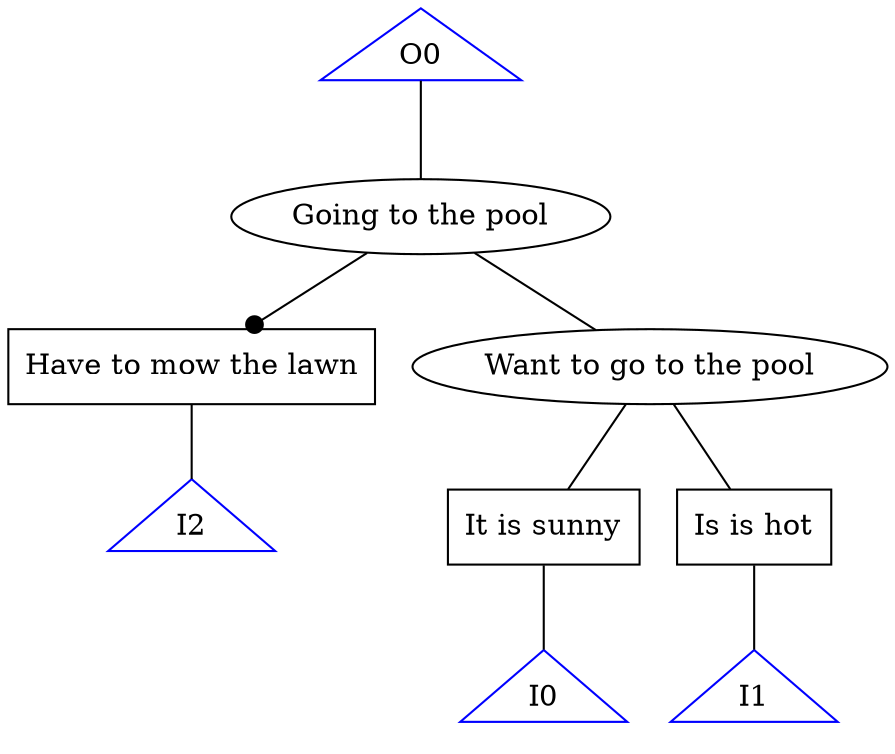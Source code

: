 digraph "aig2.aag" {
"It is sunny"[shape=box];
I0[shape=triangle,color=blue];
"It is sunny"->I0[arrowhead=none];
"Is is hot"[shape=box];
I1[shape=triangle,color=blue];
"Is is hot"->I1[arrowhead=none];
"Have to mow the lawn"[shape=box];
I2[shape=triangle,color=blue];
"Have to mow the lawn"->I2[arrowhead=none];
"Want to go to the pool"->"It is sunny"[arrowhead=none];
"Want to go to the pool"->"Is is hot"[arrowhead=none];
"Going to the pool"->"Have to mow the lawn"[arrowhead=dot];
"Going to the pool"->"Want to go to the pool"[arrowhead=none];
O0[shape=triangle,color=blue];
O0 -> "Going to the pool"[arrowhead=none];
}
